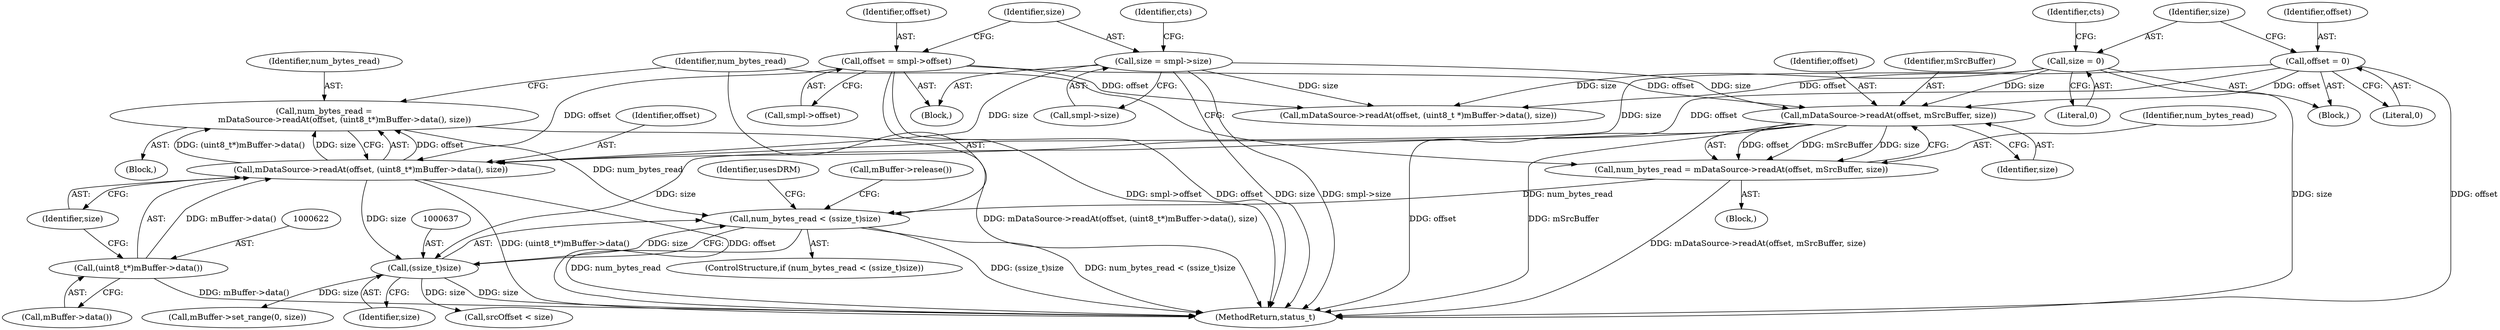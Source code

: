 digraph "0_Android_d48f0f145f8f0f4472bc0af668ac9a8bce44ba9b@API" {
"1000634" [label="(Call,num_bytes_read < (ssize_t)size)"];
"1000617" [label="(Call,num_bytes_read =\n                mDataSource->readAt(offset, (uint8_t*)mBuffer->data(), size))"];
"1000619" [label="(Call,mDataSource->readAt(offset, (uint8_t*)mBuffer->data(), size))"];
"1000327" [label="(Call,offset = smpl->offset)"];
"1000260" [label="(Call,offset = 0)"];
"1000621" [label="(Call,(uint8_t*)mBuffer->data())"];
"1000332" [label="(Call,size = smpl->size)"];
"1000264" [label="(Call,size = 0)"];
"1000627" [label="(Call,num_bytes_read = mDataSource->readAt(offset, mSrcBuffer, size))"];
"1000629" [label="(Call,mDataSource->readAt(offset, mSrcBuffer, size))"];
"1000636" [label="(Call,(ssize_t)size)"];
"1000618" [label="(Identifier,num_bytes_read)"];
"1000626" [label="(Block,)"];
"1000632" [label="(Identifier,size)"];
"1000630" [label="(Identifier,offset)"];
"1000262" [label="(Literal,0)"];
"1000283" [label="(Block,)"];
"1000333" [label="(Identifier,size)"];
"1000261" [label="(Identifier,offset)"];
"1000636" [label="(Call,(ssize_t)size)"];
"1000616" [label="(Block,)"];
"1000633" [label="(ControlStructure,if (num_bytes_read < (ssize_t)size))"];
"1000635" [label="(Identifier,num_bytes_read)"];
"1000327" [label="(Call,offset = smpl->offset)"];
"1000638" [label="(Identifier,size)"];
"1000836" [label="(MethodReturn,status_t)"];
"1000328" [label="(Identifier,offset)"];
"1000436" [label="(Call,mDataSource->readAt(offset, (uint8_t *)mBuffer->data(), size))"];
"1000631" [label="(Identifier,mSrcBuffer)"];
"1000629" [label="(Call,mDataSource->readAt(offset, mSrcBuffer, size))"];
"1000617" [label="(Call,num_bytes_read =\n                mDataSource->readAt(offset, (uint8_t*)mBuffer->data(), size))"];
"1000619" [label="(Call,mDataSource->readAt(offset, (uint8_t*)mBuffer->data(), size))"];
"1000332" [label="(Call,size = smpl->size)"];
"1000265" [label="(Identifier,size)"];
"1000634" [label="(Call,num_bytes_read < (ssize_t)size)"];
"1000338" [label="(Identifier,cts)"];
"1000627" [label="(Call,num_bytes_read = mDataSource->readAt(offset, mSrcBuffer, size))"];
"1000260" [label="(Call,offset = 0)"];
"1000264" [label="(Call,size = 0)"];
"1000628" [label="(Identifier,num_bytes_read)"];
"1000649" [label="(Identifier,usesDRM)"];
"1000624" [label="(Identifier,size)"];
"1000640" [label="(Call,mBuffer->release())"];
"1000266" [label="(Literal,0)"];
"1000269" [label="(Identifier,cts)"];
"1000623" [label="(Call,mBuffer->data())"];
"1000105" [label="(Block,)"];
"1000620" [label="(Identifier,offset)"];
"1000621" [label="(Call,(uint8_t*)mBuffer->data())"];
"1000329" [label="(Call,smpl->offset)"];
"1000655" [label="(Call,mBuffer->set_range(0, size))"];
"1000675" [label="(Call,srcOffset < size)"];
"1000334" [label="(Call,smpl->size)"];
"1000634" -> "1000633"  [label="AST: "];
"1000634" -> "1000636"  [label="CFG: "];
"1000635" -> "1000634"  [label="AST: "];
"1000636" -> "1000634"  [label="AST: "];
"1000640" -> "1000634"  [label="CFG: "];
"1000649" -> "1000634"  [label="CFG: "];
"1000634" -> "1000836"  [label="DDG: num_bytes_read"];
"1000634" -> "1000836"  [label="DDG: (ssize_t)size"];
"1000634" -> "1000836"  [label="DDG: num_bytes_read < (ssize_t)size"];
"1000617" -> "1000634"  [label="DDG: num_bytes_read"];
"1000627" -> "1000634"  [label="DDG: num_bytes_read"];
"1000636" -> "1000634"  [label="DDG: size"];
"1000617" -> "1000616"  [label="AST: "];
"1000617" -> "1000619"  [label="CFG: "];
"1000618" -> "1000617"  [label="AST: "];
"1000619" -> "1000617"  [label="AST: "];
"1000635" -> "1000617"  [label="CFG: "];
"1000617" -> "1000836"  [label="DDG: mDataSource->readAt(offset, (uint8_t*)mBuffer->data(), size)"];
"1000619" -> "1000617"  [label="DDG: offset"];
"1000619" -> "1000617"  [label="DDG: (uint8_t*)mBuffer->data()"];
"1000619" -> "1000617"  [label="DDG: size"];
"1000619" -> "1000624"  [label="CFG: "];
"1000620" -> "1000619"  [label="AST: "];
"1000621" -> "1000619"  [label="AST: "];
"1000624" -> "1000619"  [label="AST: "];
"1000619" -> "1000836"  [label="DDG: (uint8_t*)mBuffer->data()"];
"1000619" -> "1000836"  [label="DDG: offset"];
"1000327" -> "1000619"  [label="DDG: offset"];
"1000260" -> "1000619"  [label="DDG: offset"];
"1000621" -> "1000619"  [label="DDG: mBuffer->data()"];
"1000332" -> "1000619"  [label="DDG: size"];
"1000264" -> "1000619"  [label="DDG: size"];
"1000619" -> "1000636"  [label="DDG: size"];
"1000327" -> "1000283"  [label="AST: "];
"1000327" -> "1000329"  [label="CFG: "];
"1000328" -> "1000327"  [label="AST: "];
"1000329" -> "1000327"  [label="AST: "];
"1000333" -> "1000327"  [label="CFG: "];
"1000327" -> "1000836"  [label="DDG: offset"];
"1000327" -> "1000836"  [label="DDG: smpl->offset"];
"1000327" -> "1000436"  [label="DDG: offset"];
"1000327" -> "1000629"  [label="DDG: offset"];
"1000260" -> "1000105"  [label="AST: "];
"1000260" -> "1000262"  [label="CFG: "];
"1000261" -> "1000260"  [label="AST: "];
"1000262" -> "1000260"  [label="AST: "];
"1000265" -> "1000260"  [label="CFG: "];
"1000260" -> "1000836"  [label="DDG: offset"];
"1000260" -> "1000436"  [label="DDG: offset"];
"1000260" -> "1000629"  [label="DDG: offset"];
"1000621" -> "1000623"  [label="CFG: "];
"1000622" -> "1000621"  [label="AST: "];
"1000623" -> "1000621"  [label="AST: "];
"1000624" -> "1000621"  [label="CFG: "];
"1000621" -> "1000836"  [label="DDG: mBuffer->data()"];
"1000332" -> "1000283"  [label="AST: "];
"1000332" -> "1000334"  [label="CFG: "];
"1000333" -> "1000332"  [label="AST: "];
"1000334" -> "1000332"  [label="AST: "];
"1000338" -> "1000332"  [label="CFG: "];
"1000332" -> "1000836"  [label="DDG: smpl->size"];
"1000332" -> "1000836"  [label="DDG: size"];
"1000332" -> "1000436"  [label="DDG: size"];
"1000332" -> "1000629"  [label="DDG: size"];
"1000264" -> "1000105"  [label="AST: "];
"1000264" -> "1000266"  [label="CFG: "];
"1000265" -> "1000264"  [label="AST: "];
"1000266" -> "1000264"  [label="AST: "];
"1000269" -> "1000264"  [label="CFG: "];
"1000264" -> "1000836"  [label="DDG: size"];
"1000264" -> "1000436"  [label="DDG: size"];
"1000264" -> "1000629"  [label="DDG: size"];
"1000627" -> "1000626"  [label="AST: "];
"1000627" -> "1000629"  [label="CFG: "];
"1000628" -> "1000627"  [label="AST: "];
"1000629" -> "1000627"  [label="AST: "];
"1000635" -> "1000627"  [label="CFG: "];
"1000627" -> "1000836"  [label="DDG: mDataSource->readAt(offset, mSrcBuffer, size)"];
"1000629" -> "1000627"  [label="DDG: offset"];
"1000629" -> "1000627"  [label="DDG: mSrcBuffer"];
"1000629" -> "1000627"  [label="DDG: size"];
"1000629" -> "1000632"  [label="CFG: "];
"1000630" -> "1000629"  [label="AST: "];
"1000631" -> "1000629"  [label="AST: "];
"1000632" -> "1000629"  [label="AST: "];
"1000629" -> "1000836"  [label="DDG: offset"];
"1000629" -> "1000836"  [label="DDG: mSrcBuffer"];
"1000629" -> "1000636"  [label="DDG: size"];
"1000636" -> "1000638"  [label="CFG: "];
"1000637" -> "1000636"  [label="AST: "];
"1000638" -> "1000636"  [label="AST: "];
"1000636" -> "1000836"  [label="DDG: size"];
"1000636" -> "1000655"  [label="DDG: size"];
"1000636" -> "1000675"  [label="DDG: size"];
}
